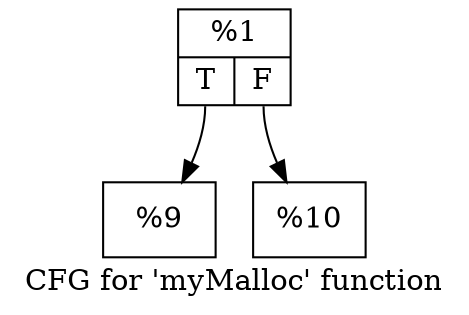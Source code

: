digraph "CFG for 'myMalloc' function" {
	label="CFG for 'myMalloc' function";

	Node0x1a64960 [shape=record,label="{%1|{<s0>T|<s1>F}}"];
	Node0x1a64960:s0 -> Node0x1a64b20;
	Node0x1a64960:s1 -> Node0x1a64df0;
	Node0x1a64b20 [shape=record,label="{%9}"];
	Node0x1a64df0 [shape=record,label="{%10}"];
}
